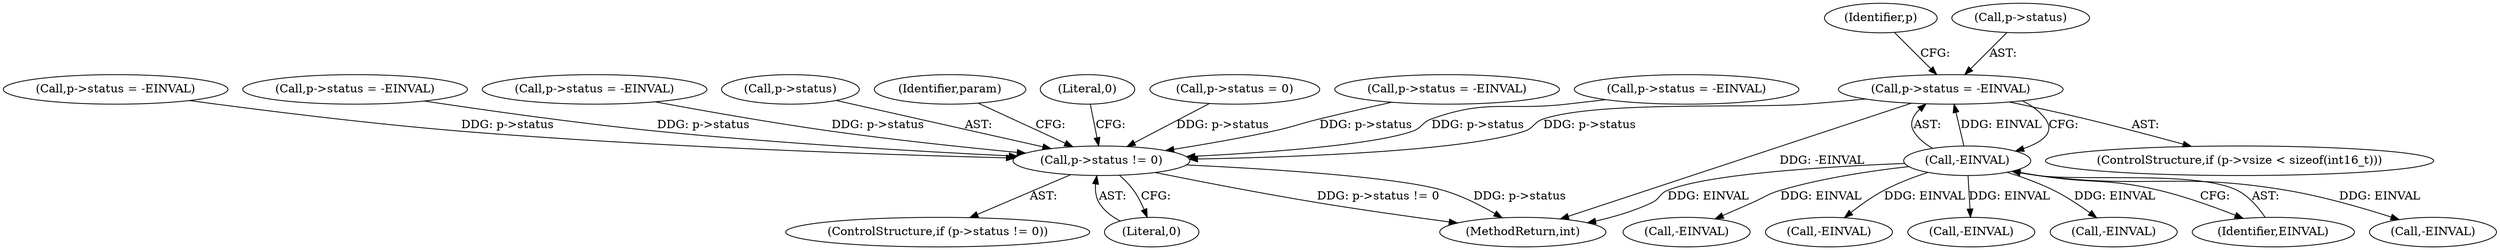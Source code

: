 digraph "0_Android_d72ea85c78a1a68bf99fd5804ad9784b4102fe57@pointer" {
"1000175" [label="(Call,p->status = -EINVAL)"];
"1000179" [label="(Call,-EINVAL)"];
"1000309" [label="(Call,p->status != 0)"];
"1000309" [label="(Call,p->status != 0)"];
"1000317" [label="(Identifier,param)"];
"1000183" [label="(Identifier,p)"];
"1000419" [label="(Call,-EINVAL)"];
"1000315" [label="(Literal,0)"];
"1000155" [label="(Call,p->status = 0)"];
"1000175" [label="(Call,p->status = -EINVAL)"];
"1000168" [label="(ControlStructure,if (p->vsize < sizeof(int16_t)))"];
"1000646" [label="(Call,-EINVAL)"];
"1000176" [label="(Call,p->status)"];
"1000273" [label="(Call,p->status = -EINVAL)"];
"1000180" [label="(Identifier,EINVAL)"];
"1000198" [label="(Call,p->status = -EINVAL)"];
"1000557" [label="(Call,-EINVAL)"];
"1000373" [label="(Call,-EINVAL)"];
"1000223" [label="(Call,p->status = -EINVAL)"];
"1000308" [label="(ControlStructure,if (p->status != 0))"];
"1000463" [label="(Call,-EINVAL)"];
"1000651" [label="(MethodReturn,int)"];
"1000291" [label="(Call,p->status = -EINVAL)"];
"1000246" [label="(Call,p->status = -EINVAL)"];
"1000179" [label="(Call,-EINVAL)"];
"1000310" [label="(Call,p->status)"];
"1000313" [label="(Literal,0)"];
"1000175" -> "1000168"  [label="AST: "];
"1000175" -> "1000179"  [label="CFG: "];
"1000176" -> "1000175"  [label="AST: "];
"1000179" -> "1000175"  [label="AST: "];
"1000183" -> "1000175"  [label="CFG: "];
"1000175" -> "1000651"  [label="DDG: -EINVAL"];
"1000179" -> "1000175"  [label="DDG: EINVAL"];
"1000175" -> "1000309"  [label="DDG: p->status"];
"1000179" -> "1000180"  [label="CFG: "];
"1000180" -> "1000179"  [label="AST: "];
"1000179" -> "1000651"  [label="DDG: EINVAL"];
"1000179" -> "1000373"  [label="DDG: EINVAL"];
"1000179" -> "1000419"  [label="DDG: EINVAL"];
"1000179" -> "1000463"  [label="DDG: EINVAL"];
"1000179" -> "1000557"  [label="DDG: EINVAL"];
"1000179" -> "1000646"  [label="DDG: EINVAL"];
"1000309" -> "1000308"  [label="AST: "];
"1000309" -> "1000313"  [label="CFG: "];
"1000310" -> "1000309"  [label="AST: "];
"1000313" -> "1000309"  [label="AST: "];
"1000315" -> "1000309"  [label="CFG: "];
"1000317" -> "1000309"  [label="CFG: "];
"1000309" -> "1000651"  [label="DDG: p->status"];
"1000309" -> "1000651"  [label="DDG: p->status != 0"];
"1000291" -> "1000309"  [label="DDG: p->status"];
"1000273" -> "1000309"  [label="DDG: p->status"];
"1000198" -> "1000309"  [label="DDG: p->status"];
"1000155" -> "1000309"  [label="DDG: p->status"];
"1000246" -> "1000309"  [label="DDG: p->status"];
"1000223" -> "1000309"  [label="DDG: p->status"];
}
